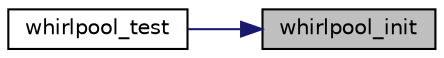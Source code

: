 digraph "whirlpool_init"
{
 // LATEX_PDF_SIZE
  edge [fontname="Helvetica",fontsize="10",labelfontname="Helvetica",labelfontsize="10"];
  node [fontname="Helvetica",fontsize="10",shape=record];
  rankdir="RL";
  Node11 [label="whirlpool_init",height=0.2,width=0.4,color="black", fillcolor="grey75", style="filled", fontcolor="black",tooltip="Initialize the hash state."];
  Node11 -> Node12 [dir="back",color="midnightblue",fontsize="10",style="solid",fontname="Helvetica"];
  Node12 [label="whirlpool_test",height=0.2,width=0.4,color="black", fillcolor="white", style="filled",URL="$whirl_8c.html#ad8036fccf9883ace4c94c9ff33d7d853",tooltip="Self-test the hash."];
}
